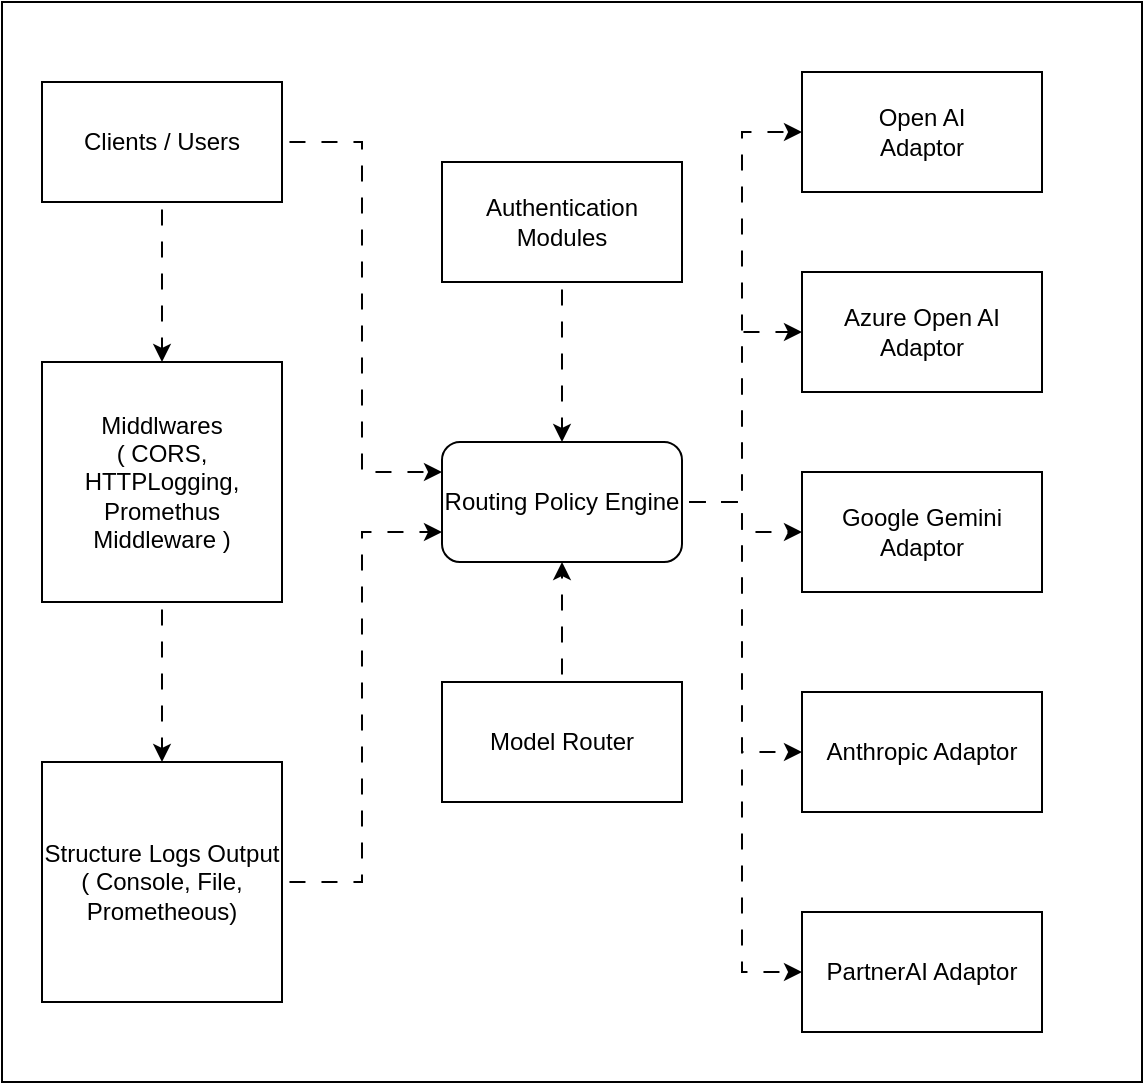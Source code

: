 <mxfile version="28.0.6">
  <diagram name="Page-1" id="1ZTujN2vmb6Y3MfscD1i">
    <mxGraphModel dx="1429" dy="938" grid="1" gridSize="10" guides="1" tooltips="1" connect="1" arrows="1" fold="1" page="1" pageScale="1" pageWidth="1169" pageHeight="827" math="0" shadow="0">
      <root>
        <mxCell id="0" />
        <mxCell id="1" parent="0" />
        <mxCell id="e8p15TxeDcg6d8wKVnH9-25" value="" style="whiteSpace=wrap;html=1;" vertex="1" parent="1">
          <mxGeometry x="40" y="60" width="570" height="540" as="geometry" />
        </mxCell>
        <mxCell id="e8p15TxeDcg6d8wKVnH9-4" style="edgeStyle=orthogonalEdgeStyle;rounded=0;orthogonalLoop=1;jettySize=auto;html=1;entryX=0.5;entryY=0;entryDx=0;entryDy=0;flowAnimation=1;" edge="1" parent="1" source="e8p15TxeDcg6d8wKVnH9-1" target="e8p15TxeDcg6d8wKVnH9-2">
          <mxGeometry relative="1" as="geometry" />
        </mxCell>
        <mxCell id="e8p15TxeDcg6d8wKVnH9-7" style="edgeStyle=orthogonalEdgeStyle;rounded=0;orthogonalLoop=1;jettySize=auto;html=1;entryX=0;entryY=0.25;entryDx=0;entryDy=0;flowAnimation=1;" edge="1" parent="1" source="e8p15TxeDcg6d8wKVnH9-1" target="e8p15TxeDcg6d8wKVnH9-6">
          <mxGeometry relative="1" as="geometry" />
        </mxCell>
        <mxCell id="e8p15TxeDcg6d8wKVnH9-1" value="Clients / Users" style="whiteSpace=wrap;html=1;" vertex="1" parent="1">
          <mxGeometry x="60" y="100" width="120" height="60" as="geometry" />
        </mxCell>
        <mxCell id="e8p15TxeDcg6d8wKVnH9-5" style="edgeStyle=orthogonalEdgeStyle;rounded=0;orthogonalLoop=1;jettySize=auto;html=1;entryX=0.5;entryY=0;entryDx=0;entryDy=0;flowAnimation=1;" edge="1" parent="1" source="e8p15TxeDcg6d8wKVnH9-2" target="e8p15TxeDcg6d8wKVnH9-3">
          <mxGeometry relative="1" as="geometry" />
        </mxCell>
        <mxCell id="e8p15TxeDcg6d8wKVnH9-2" value="Middlwares&lt;div&gt;( CORS, HTTPLogging, Promethus Middleware )&lt;/div&gt;" style="whiteSpace=wrap;html=1;" vertex="1" parent="1">
          <mxGeometry x="60" y="240" width="120" height="120" as="geometry" />
        </mxCell>
        <mxCell id="e8p15TxeDcg6d8wKVnH9-8" style="edgeStyle=orthogonalEdgeStyle;rounded=0;orthogonalLoop=1;jettySize=auto;html=1;entryX=0;entryY=0.75;entryDx=0;entryDy=0;flowAnimation=1;" edge="1" parent="1" source="e8p15TxeDcg6d8wKVnH9-3" target="e8p15TxeDcg6d8wKVnH9-6">
          <mxGeometry relative="1" as="geometry" />
        </mxCell>
        <mxCell id="e8p15TxeDcg6d8wKVnH9-3" value="Structure Logs Output&lt;div&gt;( Console, File, Prometheous)&lt;/div&gt;" style="whiteSpace=wrap;html=1;" vertex="1" parent="1">
          <mxGeometry x="60" y="440" width="120" height="120" as="geometry" />
        </mxCell>
        <mxCell id="e8p15TxeDcg6d8wKVnH9-19" style="edgeStyle=orthogonalEdgeStyle;rounded=0;orthogonalLoop=1;jettySize=auto;html=1;entryX=0;entryY=0.5;entryDx=0;entryDy=0;flowAnimation=1;" edge="1" parent="1" source="e8p15TxeDcg6d8wKVnH9-6" target="e8p15TxeDcg6d8wKVnH9-14">
          <mxGeometry relative="1" as="geometry" />
        </mxCell>
        <mxCell id="e8p15TxeDcg6d8wKVnH9-20" style="edgeStyle=orthogonalEdgeStyle;rounded=0;orthogonalLoop=1;jettySize=auto;html=1;entryX=0;entryY=0.5;entryDx=0;entryDy=0;flowAnimation=1;" edge="1" parent="1" source="e8p15TxeDcg6d8wKVnH9-6" target="e8p15TxeDcg6d8wKVnH9-18">
          <mxGeometry relative="1" as="geometry" />
        </mxCell>
        <mxCell id="e8p15TxeDcg6d8wKVnH9-21" style="edgeStyle=orthogonalEdgeStyle;rounded=0;orthogonalLoop=1;jettySize=auto;html=1;entryX=0;entryY=0.5;entryDx=0;entryDy=0;flowAnimation=1;" edge="1" parent="1" source="e8p15TxeDcg6d8wKVnH9-6" target="e8p15TxeDcg6d8wKVnH9-15">
          <mxGeometry relative="1" as="geometry" />
        </mxCell>
        <mxCell id="e8p15TxeDcg6d8wKVnH9-22" style="edgeStyle=orthogonalEdgeStyle;rounded=0;orthogonalLoop=1;jettySize=auto;html=1;entryX=0;entryY=0.5;entryDx=0;entryDy=0;flowAnimation=1;" edge="1" parent="1" source="e8p15TxeDcg6d8wKVnH9-6" target="e8p15TxeDcg6d8wKVnH9-16">
          <mxGeometry relative="1" as="geometry" />
        </mxCell>
        <mxCell id="e8p15TxeDcg6d8wKVnH9-23" style="edgeStyle=orthogonalEdgeStyle;rounded=0;orthogonalLoop=1;jettySize=auto;html=1;entryX=0;entryY=0.5;entryDx=0;entryDy=0;flowAnimation=1;" edge="1" parent="1" source="e8p15TxeDcg6d8wKVnH9-6" target="e8p15TxeDcg6d8wKVnH9-17">
          <mxGeometry relative="1" as="geometry" />
        </mxCell>
        <mxCell id="e8p15TxeDcg6d8wKVnH9-6" value="Routing Policy Engine" style="rounded=1;whiteSpace=wrap;html=1;" vertex="1" parent="1">
          <mxGeometry x="260" y="280" width="120" height="60" as="geometry" />
        </mxCell>
        <mxCell id="e8p15TxeDcg6d8wKVnH9-12" style="edgeStyle=orthogonalEdgeStyle;rounded=0;orthogonalLoop=1;jettySize=auto;html=1;entryX=0.5;entryY=0;entryDx=0;entryDy=0;flowAnimation=1;" edge="1" parent="1" source="e8p15TxeDcg6d8wKVnH9-10" target="e8p15TxeDcg6d8wKVnH9-6">
          <mxGeometry relative="1" as="geometry" />
        </mxCell>
        <mxCell id="e8p15TxeDcg6d8wKVnH9-10" value="Authentication Modules" style="whiteSpace=wrap;html=1;" vertex="1" parent="1">
          <mxGeometry x="260" y="140" width="120" height="60" as="geometry" />
        </mxCell>
        <mxCell id="e8p15TxeDcg6d8wKVnH9-13" style="edgeStyle=orthogonalEdgeStyle;rounded=0;orthogonalLoop=1;jettySize=auto;html=1;entryX=0.5;entryY=1;entryDx=0;entryDy=0;flowAnimation=1;" edge="1" parent="1" source="e8p15TxeDcg6d8wKVnH9-11" target="e8p15TxeDcg6d8wKVnH9-6">
          <mxGeometry relative="1" as="geometry" />
        </mxCell>
        <mxCell id="e8p15TxeDcg6d8wKVnH9-11" value="Model Router" style="whiteSpace=wrap;html=1;" vertex="1" parent="1">
          <mxGeometry x="260" y="400" width="120" height="60" as="geometry" />
        </mxCell>
        <mxCell id="e8p15TxeDcg6d8wKVnH9-14" value="Open AI&lt;div&gt;Adaptor&lt;/div&gt;" style="whiteSpace=wrap;html=1;" vertex="1" parent="1">
          <mxGeometry x="440" y="95" width="120" height="60" as="geometry" />
        </mxCell>
        <mxCell id="e8p15TxeDcg6d8wKVnH9-15" value="Google Gemini&lt;div&gt;Adaptor&lt;/div&gt;" style="whiteSpace=wrap;html=1;" vertex="1" parent="1">
          <mxGeometry x="440" y="295" width="120" height="60" as="geometry" />
        </mxCell>
        <mxCell id="e8p15TxeDcg6d8wKVnH9-16" value="Azure Open AI&lt;div&gt;Adaptor&lt;/div&gt;" style="whiteSpace=wrap;html=1;" vertex="1" parent="1">
          <mxGeometry x="440" y="195" width="120" height="60" as="geometry" />
        </mxCell>
        <mxCell id="e8p15TxeDcg6d8wKVnH9-17" value="Anthropic Adaptor" style="whiteSpace=wrap;html=1;" vertex="1" parent="1">
          <mxGeometry x="440" y="405" width="120" height="60" as="geometry" />
        </mxCell>
        <mxCell id="e8p15TxeDcg6d8wKVnH9-18" value="PartnerAI Adaptor" style="whiteSpace=wrap;html=1;" vertex="1" parent="1">
          <mxGeometry x="440" y="515" width="120" height="60" as="geometry" />
        </mxCell>
      </root>
    </mxGraphModel>
  </diagram>
</mxfile>
